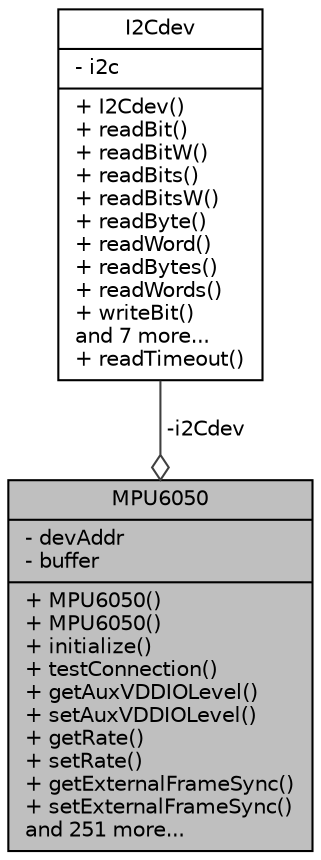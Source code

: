 digraph "MPU6050"
{
  edge [fontname="Helvetica",fontsize="10",labelfontname="Helvetica",labelfontsize="10"];
  node [fontname="Helvetica",fontsize="10",shape=record];
  Node1 [label="{MPU6050\n|- devAddr\l- buffer\l|+ MPU6050()\l+ MPU6050()\l+ initialize()\l+ testConnection()\l+ getAuxVDDIOLevel()\l+ setAuxVDDIOLevel()\l+ getRate()\l+ setRate()\l+ getExternalFrameSync()\l+ setExternalFrameSync()\land 251 more...\l}",height=0.2,width=0.4,color="black", fillcolor="grey75", style="filled", fontcolor="black"];
  Node2 -> Node1 [color="grey25",fontsize="10",style="solid",label=" -i2Cdev" ,arrowhead="odiamond",fontname="Helvetica"];
  Node2 [label="{I2Cdev\n|- i2c\l|+ I2Cdev()\l+ readBit()\l+ readBitW()\l+ readBits()\l+ readBitsW()\l+ readByte()\l+ readWord()\l+ readBytes()\l+ readWords()\l+ writeBit()\land 7 more...\l+ readTimeout()\l}",height=0.2,width=0.4,color="black", fillcolor="white", style="filled",URL="$class_i2_cdev.html"];
}
